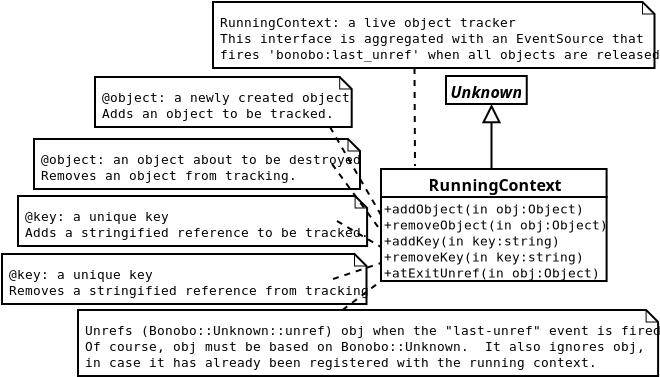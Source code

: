 <?xml version="1.0" encoding="UTF-8"?>
<dia:diagram xmlns:dia="http://www.lysator.liu.se/~alla/dia/"><dia:layer name="Fundo" visible="true"><dia:object type="UML - Class" version="0" id="O0"><dia:attribute name="obj_pos"><dia:point val="14.9,10.4"/></dia:attribute><dia:attribute name="obj_bb"><dia:rectangle val="14.85,10.35;26,16.05"/></dia:attribute><dia:attribute name="elem_corner"><dia:point val="14.9,10.4"/></dia:attribute><dia:attribute name="elem_width"><dia:real val="11.05"/></dia:attribute><dia:attribute name="elem_height"><dia:real val="5.6"/></dia:attribute><dia:attribute name="name"><dia:string>#RunningContext#</dia:string></dia:attribute><dia:attribute name="stereotype"><dia:string>##</dia:string></dia:attribute><dia:attribute name="comment"><dia:string>##</dia:string></dia:attribute><dia:attribute name="abstract"><dia:boolean val="false"/></dia:attribute><dia:attribute name="suppress_attributes"><dia:boolean val="false"/></dia:attribute><dia:attribute name="suppress_operations"><dia:boolean val="false"/></dia:attribute><dia:attribute name="visible_attributes"><dia:boolean val="false"/></dia:attribute><dia:attribute name="visible_operations"><dia:boolean val="true"/></dia:attribute><dia:attribute name="visible_comments"><dia:boolean val="false"/></dia:attribute><dia:attribute name="foreground_color"><dia:color val="#000000"/></dia:attribute><dia:attribute name="background_color"><dia:color val="#ffffff"/></dia:attribute><dia:attribute name="normal_font"><dia:font family="monospace" style="0" name="Courier"/></dia:attribute><dia:attribute name="abstract_font"><dia:font family="monospace" style="88" name="Courier"/></dia:attribute><dia:attribute name="polymorphic_font"><dia:font family="monospace" style="8" name="Courier"/></dia:attribute><dia:attribute name="classname_font"><dia:font family="sans" style="80" name="Courier"/></dia:attribute><dia:attribute name="abstract_classname_font"><dia:font family="sans" style="88" name="Courier"/></dia:attribute><dia:attribute name="comment_font"><dia:font family="sans" style="8" name="Courier"/></dia:attribute><dia:attribute name="font_height"><dia:real val="0.8"/></dia:attribute><dia:attribute name="polymorphic_font_height"><dia:real val="0.8"/></dia:attribute><dia:attribute name="abstract_font_height"><dia:real val="0.8"/></dia:attribute><dia:attribute name="classname_font_height"><dia:real val="1"/></dia:attribute><dia:attribute name="abstract_classname_font_height"><dia:real val="1"/></dia:attribute><dia:attribute name="comment_font_height"><dia:real val="1"/></dia:attribute><dia:attribute name="attributes"/><dia:attribute name="operations"><dia:composite type="umloperation"><dia:attribute name="name"><dia:string>#addObject#</dia:string></dia:attribute><dia:attribute name="stereotype"><dia:string>##</dia:string></dia:attribute><dia:attribute name="type"><dia:string>##</dia:string></dia:attribute><dia:attribute name="visibility"><dia:enum val="0"/></dia:attribute><dia:attribute name="comment"><dia:string>##</dia:string></dia:attribute><dia:attribute name="abstract"><dia:boolean val="false"/></dia:attribute><dia:attribute name="inheritance_type"><dia:enum val="2"/></dia:attribute><dia:attribute name="query"><dia:boolean val="false"/></dia:attribute><dia:attribute name="class_scope"><dia:boolean val="false"/></dia:attribute><dia:attribute name="parameters"><dia:composite type="umlparameter"><dia:attribute name="name"><dia:string>#obj#</dia:string></dia:attribute><dia:attribute name="type"><dia:string>#Object#</dia:string></dia:attribute><dia:attribute name="value"><dia:string>##</dia:string></dia:attribute><dia:attribute name="comment"><dia:string>##</dia:string></dia:attribute><dia:attribute name="kind"><dia:enum val="1"/></dia:attribute></dia:composite></dia:attribute></dia:composite><dia:composite type="umloperation"><dia:attribute name="name"><dia:string>#removeObject#</dia:string></dia:attribute><dia:attribute name="stereotype"><dia:string>##</dia:string></dia:attribute><dia:attribute name="type"><dia:string>##</dia:string></dia:attribute><dia:attribute name="visibility"><dia:enum val="0"/></dia:attribute><dia:attribute name="comment"><dia:string>##</dia:string></dia:attribute><dia:attribute name="abstract"><dia:boolean val="false"/></dia:attribute><dia:attribute name="inheritance_type"><dia:enum val="2"/></dia:attribute><dia:attribute name="query"><dia:boolean val="false"/></dia:attribute><dia:attribute name="class_scope"><dia:boolean val="false"/></dia:attribute><dia:attribute name="parameters"><dia:composite type="umlparameter"><dia:attribute name="name"><dia:string>#obj#</dia:string></dia:attribute><dia:attribute name="type"><dia:string>#Object#</dia:string></dia:attribute><dia:attribute name="value"><dia:string>##</dia:string></dia:attribute><dia:attribute name="comment"><dia:string>##</dia:string></dia:attribute><dia:attribute name="kind"><dia:enum val="1"/></dia:attribute></dia:composite></dia:attribute></dia:composite><dia:composite type="umloperation"><dia:attribute name="name"><dia:string>#addKey#</dia:string></dia:attribute><dia:attribute name="stereotype"><dia:string>##</dia:string></dia:attribute><dia:attribute name="type"><dia:string>##</dia:string></dia:attribute><dia:attribute name="visibility"><dia:enum val="0"/></dia:attribute><dia:attribute name="comment"><dia:string>##</dia:string></dia:attribute><dia:attribute name="abstract"><dia:boolean val="false"/></dia:attribute><dia:attribute name="inheritance_type"><dia:enum val="2"/></dia:attribute><dia:attribute name="query"><dia:boolean val="false"/></dia:attribute><dia:attribute name="class_scope"><dia:boolean val="false"/></dia:attribute><dia:attribute name="parameters"><dia:composite type="umlparameter"><dia:attribute name="name"><dia:string>#key#</dia:string></dia:attribute><dia:attribute name="type"><dia:string>#string#</dia:string></dia:attribute><dia:attribute name="value"><dia:string>##</dia:string></dia:attribute><dia:attribute name="comment"><dia:string>##</dia:string></dia:attribute><dia:attribute name="kind"><dia:enum val="1"/></dia:attribute></dia:composite></dia:attribute></dia:composite><dia:composite type="umloperation"><dia:attribute name="name"><dia:string>#removeKey#</dia:string></dia:attribute><dia:attribute name="stereotype"><dia:string>##</dia:string></dia:attribute><dia:attribute name="type"><dia:string>##</dia:string></dia:attribute><dia:attribute name="visibility"><dia:enum val="0"/></dia:attribute><dia:attribute name="comment"><dia:string>##</dia:string></dia:attribute><dia:attribute name="abstract"><dia:boolean val="false"/></dia:attribute><dia:attribute name="inheritance_type"><dia:enum val="2"/></dia:attribute><dia:attribute name="query"><dia:boolean val="false"/></dia:attribute><dia:attribute name="class_scope"><dia:boolean val="false"/></dia:attribute><dia:attribute name="parameters"><dia:composite type="umlparameter"><dia:attribute name="name"><dia:string>#key#</dia:string></dia:attribute><dia:attribute name="type"><dia:string>#string#</dia:string></dia:attribute><dia:attribute name="value"><dia:string>##</dia:string></dia:attribute><dia:attribute name="comment"><dia:string>##</dia:string></dia:attribute><dia:attribute name="kind"><dia:enum val="1"/></dia:attribute></dia:composite></dia:attribute></dia:composite><dia:composite type="umloperation"><dia:attribute name="name"><dia:string>#atExitUnref#</dia:string></dia:attribute><dia:attribute name="stereotype"><dia:string>##</dia:string></dia:attribute><dia:attribute name="type"><dia:string>##</dia:string></dia:attribute><dia:attribute name="visibility"><dia:enum val="0"/></dia:attribute><dia:attribute name="comment"><dia:string>##</dia:string></dia:attribute><dia:attribute name="abstract"><dia:boolean val="false"/></dia:attribute><dia:attribute name="inheritance_type"><dia:enum val="2"/></dia:attribute><dia:attribute name="query"><dia:boolean val="false"/></dia:attribute><dia:attribute name="class_scope"><dia:boolean val="false"/></dia:attribute><dia:attribute name="parameters"><dia:composite type="umlparameter"><dia:attribute name="name"><dia:string>#obj#</dia:string></dia:attribute><dia:attribute name="type"><dia:string>#Object#</dia:string></dia:attribute><dia:attribute name="value"><dia:string>##</dia:string></dia:attribute><dia:attribute name="comment"><dia:string>##</dia:string></dia:attribute><dia:attribute name="kind"><dia:enum val="1"/></dia:attribute></dia:composite></dia:attribute></dia:composite></dia:attribute><dia:attribute name="template"><dia:boolean val="false"/></dia:attribute><dia:attribute name="templates"/></dia:object><dia:object type="UML - Class" version="0" id="O1"><dia:attribute name="obj_pos"><dia:point val="18.15,5.75"/></dia:attribute><dia:attribute name="obj_bb"><dia:rectangle val="18.1,5.7;22.75,7.2"/></dia:attribute><dia:attribute name="elem_corner"><dia:point val="18.15,5.75"/></dia:attribute><dia:attribute name="elem_width"><dia:real val="4.55"/></dia:attribute><dia:attribute name="elem_height"><dia:real val="1.4"/></dia:attribute><dia:attribute name="name"><dia:string>#Unknown#</dia:string></dia:attribute><dia:attribute name="stereotype"><dia:string>##</dia:string></dia:attribute><dia:attribute name="comment"><dia:string>##</dia:string></dia:attribute><dia:attribute name="abstract"><dia:boolean val="true"/></dia:attribute><dia:attribute name="suppress_attributes"><dia:boolean val="false"/></dia:attribute><dia:attribute name="suppress_operations"><dia:boolean val="false"/></dia:attribute><dia:attribute name="visible_attributes"><dia:boolean val="false"/></dia:attribute><dia:attribute name="visible_operations"><dia:boolean val="false"/></dia:attribute><dia:attribute name="visible_comments"><dia:boolean val="false"/></dia:attribute><dia:attribute name="foreground_color"><dia:color val="#000000"/></dia:attribute><dia:attribute name="background_color"><dia:color val="#ffffff"/></dia:attribute><dia:attribute name="normal_font"><dia:font family="monospace" style="0" name="Courier"/></dia:attribute><dia:attribute name="abstract_font"><dia:font family="monospace" style="88" name="Courier"/></dia:attribute><dia:attribute name="polymorphic_font"><dia:font family="monospace" style="8" name="Courier"/></dia:attribute><dia:attribute name="classname_font"><dia:font family="sans" style="80" name="Courier"/></dia:attribute><dia:attribute name="abstract_classname_font"><dia:font family="sans" style="88" name="Courier"/></dia:attribute><dia:attribute name="comment_font"><dia:font family="sans" style="8" name="Courier"/></dia:attribute><dia:attribute name="font_height"><dia:real val="0.8"/></dia:attribute><dia:attribute name="polymorphic_font_height"><dia:real val="0.8"/></dia:attribute><dia:attribute name="abstract_font_height"><dia:real val="0.8"/></dia:attribute><dia:attribute name="classname_font_height"><dia:real val="1"/></dia:attribute><dia:attribute name="abstract_classname_font_height"><dia:real val="1"/></dia:attribute><dia:attribute name="comment_font_height"><dia:real val="1"/></dia:attribute><dia:attribute name="attributes"/><dia:attribute name="operations"/><dia:attribute name="template"><dia:boolean val="false"/></dia:attribute><dia:attribute name="templates"/></dia:object><dia:object type="UML - Generalization" version="0" id="O2"><dia:attribute name="obj_pos"><dia:point val="20.425,7.15"/></dia:attribute><dia:attribute name="obj_bb"><dia:rectangle val="19.575,7.1;21.275,10.45"/></dia:attribute><dia:attribute name="orth_points"><dia:point val="20.425,7.15"/><dia:point val="20.425,9.55"/><dia:point val="20.425,9.55"/><dia:point val="20.425,10.4"/></dia:attribute><dia:attribute name="orth_orient"><dia:enum val="1"/><dia:enum val="0"/><dia:enum val="1"/></dia:attribute><dia:attribute name="name"><dia:string>##</dia:string></dia:attribute><dia:attribute name="stereotype"><dia:string>##</dia:string></dia:attribute><dia:connections><dia:connection handle="0" to="O1" connection="6"/><dia:connection handle="1" to="O0" connection="1"/></dia:connections></dia:object><dia:object type="UML - Note" version="0" id="O3"><dia:attribute name="obj_pos"><dia:point val="6.5,2.05"/></dia:attribute><dia:attribute name="obj_bb"><dia:rectangle val="6.45,2;26.7,5.4"/></dia:attribute><dia:attribute name="elem_corner"><dia:point val="6.5,2.05"/></dia:attribute><dia:attribute name="elem_width"><dia:real val="20.15"/></dia:attribute><dia:attribute name="elem_height"><dia:real val="3.3"/></dia:attribute><dia:attribute name="text"><dia:composite type="text"><dia:attribute name="string"><dia:string>#RunningContext: a live object tracker
This interface is aggregated with an EventSource that
fires 'bonobo:last_unref' when all objects are released#</dia:string></dia:attribute><dia:attribute name="font"><dia:font family="monospace" style="0" name="Courier"/></dia:attribute><dia:attribute name="height"><dia:real val="0.8"/></dia:attribute><dia:attribute name="pos"><dia:point val="6.85,3.35"/></dia:attribute><dia:attribute name="color"><dia:color val="#000000"/></dia:attribute><dia:attribute name="alignment"><dia:enum val="0"/></dia:attribute></dia:composite></dia:attribute></dia:object><dia:object type="Standard - Line" version="0" id="O4"><dia:attribute name="obj_pos"><dia:point val="16.575,5.35"/></dia:attribute><dia:attribute name="obj_bb"><dia:rectangle val="16.525,5.3;16.65,10.3"/></dia:attribute><dia:attribute name="conn_endpoints"><dia:point val="16.575,5.35"/><dia:point val="16.6,10.25"/></dia:attribute><dia:attribute name="numcp"><dia:int val="1"/></dia:attribute><dia:attribute name="line_style"><dia:enum val="1"/></dia:attribute><dia:attribute name="dashlength"><dia:real val="0.3"/></dia:attribute><dia:connections><dia:connection handle="0" to="O3" connection="6"/></dia:connections></dia:object><dia:object type="UML - Note" version="0" id="O5"><dia:attribute name="obj_pos"><dia:point val="0.6,5.8"/></dia:attribute><dia:attribute name="obj_bb"><dia:rectangle val="0.55,5.75;12.4,8.35"/></dia:attribute><dia:attribute name="elem_corner"><dia:point val="0.6,5.8"/></dia:attribute><dia:attribute name="elem_width"><dia:real val="11.75"/></dia:attribute><dia:attribute name="elem_height"><dia:real val="2.5"/></dia:attribute><dia:attribute name="text"><dia:composite type="text"><dia:attribute name="string"><dia:string>#@object: a newly created object
Adds an object to be tracked.#</dia:string></dia:attribute><dia:attribute name="font"><dia:font family="monospace" style="0" name="Courier"/></dia:attribute><dia:attribute name="height"><dia:real val="0.8"/></dia:attribute><dia:attribute name="pos"><dia:point val="0.95,7.1"/></dia:attribute><dia:attribute name="color"><dia:color val="#000000"/></dia:attribute><dia:attribute name="alignment"><dia:enum val="0"/></dia:attribute></dia:composite></dia:attribute></dia:object><dia:object type="UML - Note" version="0" id="O6"><dia:attribute name="obj_pos"><dia:point val="-2.45,8.9"/></dia:attribute><dia:attribute name="obj_bb"><dia:rectangle val="-2.5,8.85;12.5,11.45"/></dia:attribute><dia:attribute name="elem_corner"><dia:point val="-2.45,8.9"/></dia:attribute><dia:attribute name="elem_width"><dia:real val="14.9"/></dia:attribute><dia:attribute name="elem_height"><dia:real val="2.5"/></dia:attribute><dia:attribute name="text"><dia:composite type="text"><dia:attribute name="string"><dia:string>#@object: an object about to be destroyed
Removes an object from tracking.#</dia:string></dia:attribute><dia:attribute name="font"><dia:font family="monospace" style="0" name="Courier"/></dia:attribute><dia:attribute name="height"><dia:real val="0.8"/></dia:attribute><dia:attribute name="pos"><dia:point val="-2.1,10.2"/></dia:attribute><dia:attribute name="color"><dia:color val="#000000"/></dia:attribute><dia:attribute name="alignment"><dia:enum val="0"/></dia:attribute></dia:composite></dia:attribute></dia:object><dia:object type="UML - Note" version="0" id="O7"><dia:attribute name="obj_pos"><dia:point val="-3.25,11.75"/></dia:attribute><dia:attribute name="obj_bb"><dia:rectangle val="-3.3,11.7;12.75,14.3"/></dia:attribute><dia:attribute name="elem_corner"><dia:point val="-3.25,11.75"/></dia:attribute><dia:attribute name="elem_width"><dia:real val="15.95"/></dia:attribute><dia:attribute name="elem_height"><dia:real val="2.5"/></dia:attribute><dia:attribute name="text"><dia:composite type="text"><dia:attribute name="string"><dia:string>#@key: a unique key
Adds a stringified reference to be tracked.#</dia:string></dia:attribute><dia:attribute name="font"><dia:font family="monospace" style="0" name="Courier"/></dia:attribute><dia:attribute name="height"><dia:real val="0.8"/></dia:attribute><dia:attribute name="pos"><dia:point val="-2.9,13.05"/></dia:attribute><dia:attribute name="color"><dia:color val="#000000"/></dia:attribute><dia:attribute name="alignment"><dia:enum val="0"/></dia:attribute></dia:composite></dia:attribute></dia:object><dia:object type="UML - Note" version="0" id="O8"><dia:attribute name="obj_pos"><dia:point val="-4.05,14.65"/></dia:attribute><dia:attribute name="obj_bb"><dia:rectangle val="-4.1,14.6;12.55,17.2"/></dia:attribute><dia:attribute name="elem_corner"><dia:point val="-4.05,14.65"/></dia:attribute><dia:attribute name="elem_width"><dia:real val="16.55"/></dia:attribute><dia:attribute name="elem_height"><dia:real val="2.5"/></dia:attribute><dia:attribute name="text"><dia:composite type="text"><dia:attribute name="string"><dia:string>#@key: a unique key
Removes a stringified reference from tracking#</dia:string></dia:attribute><dia:attribute name="font"><dia:font family="monospace" style="0" name="Courier"/></dia:attribute><dia:attribute name="height"><dia:real val="0.8"/></dia:attribute><dia:attribute name="pos"><dia:point val="-3.7,15.95"/></dia:attribute><dia:attribute name="color"><dia:color val="#000000"/></dia:attribute><dia:attribute name="alignment"><dia:enum val="0"/></dia:attribute></dia:composite></dia:attribute></dia:object><dia:object type="UML - Note" version="0" id="O9"><dia:attribute name="obj_pos"><dia:point val="-0.25,17.45"/></dia:attribute><dia:attribute name="obj_bb"><dia:rectangle val="-0.3,17.4;26.25,20.8"/></dia:attribute><dia:attribute name="elem_corner"><dia:point val="-0.25,17.45"/></dia:attribute><dia:attribute name="elem_width"><dia:real val="26.45"/></dia:attribute><dia:attribute name="elem_height"><dia:real val="3.3"/></dia:attribute><dia:attribute name="text"><dia:composite type="text"><dia:attribute name="string"><dia:string>#Unrefs (Bonobo::Unknown::unref) obj when the &quot;last-unref&quot; event is fired.
Of course, obj must be based on Bonobo::Unknown.  It also ignores obj,
in case it has already been registered with the running context.#</dia:string></dia:attribute><dia:attribute name="font"><dia:font family="monospace" style="0" name="Courier"/></dia:attribute><dia:attribute name="height"><dia:real val="0.8"/></dia:attribute><dia:attribute name="pos"><dia:point val="0.1,18.75"/></dia:attribute><dia:attribute name="color"><dia:color val="#000000"/></dia:attribute><dia:attribute name="alignment"><dia:enum val="0"/></dia:attribute></dia:composite></dia:attribute></dia:object><dia:object type="Standard - Line" version="0" id="O10"><dia:attribute name="obj_pos"><dia:point val="12.35,8.3"/></dia:attribute><dia:attribute name="obj_bb"><dia:rectangle val="12.282,8.232;14.968,12.768"/></dia:attribute><dia:attribute name="conn_endpoints"><dia:point val="12.35,8.3"/><dia:point val="14.9,12.7"/></dia:attribute><dia:attribute name="numcp"><dia:int val="1"/></dia:attribute><dia:attribute name="line_style"><dia:enum val="1"/></dia:attribute><dia:attribute name="dashlength"><dia:real val="0.3"/></dia:attribute><dia:connections><dia:connection handle="0" to="O5" connection="7"/><dia:connection handle="1" to="O0" connection="8"/></dia:connections></dia:object><dia:object type="Standard - Line" version="0" id="O11"><dia:attribute name="obj_pos"><dia:point val="12.45,10.15"/></dia:attribute><dia:attribute name="obj_bb"><dia:rectangle val="12.38,10.08;14.97,13.57"/></dia:attribute><dia:attribute name="conn_endpoints"><dia:point val="12.45,10.15"/><dia:point val="14.9,13.5"/></dia:attribute><dia:attribute name="numcp"><dia:int val="1"/></dia:attribute><dia:attribute name="line_style"><dia:enum val="1"/></dia:attribute><dia:attribute name="dashlength"><dia:real val="0.3"/></dia:attribute><dia:connections><dia:connection handle="0" to="O6" connection="4"/><dia:connection handle="1" to="O0" connection="10"/></dia:connections></dia:object><dia:object type="Standard - Line" version="0" id="O12"><dia:attribute name="obj_pos"><dia:point val="12.7,13"/></dia:attribute><dia:attribute name="obj_bb"><dia:rectangle val="12.632,12.931;14.969,14.368"/></dia:attribute><dia:attribute name="conn_endpoints"><dia:point val="12.7,13"/><dia:point val="14.9,14.3"/></dia:attribute><dia:attribute name="numcp"><dia:int val="1"/></dia:attribute><dia:attribute name="line_style"><dia:enum val="1"/></dia:attribute><dia:attribute name="dashlength"><dia:real val="0.3"/></dia:attribute><dia:connections><dia:connection handle="0" to="O7" connection="4"/><dia:connection handle="1" to="O0" connection="12"/></dia:connections></dia:object><dia:object type="Standard - Line" version="0" id="O13"><dia:attribute name="obj_pos"><dia:point val="12.5,15.9"/></dia:attribute><dia:attribute name="obj_bb"><dia:rectangle val="12.437,15.037;14.963,15.963"/></dia:attribute><dia:attribute name="conn_endpoints"><dia:point val="12.5,15.9"/><dia:point val="14.9,15.1"/></dia:attribute><dia:attribute name="numcp"><dia:int val="1"/></dia:attribute><dia:attribute name="line_style"><dia:enum val="1"/></dia:attribute><dia:attribute name="dashlength"><dia:real val="0.3"/></dia:attribute><dia:connections><dia:connection handle="0" to="O8" connection="4"/><dia:connection handle="1" to="O0" connection="14"/></dia:connections></dia:object><dia:object type="Standard - Line" version="0" id="O14"><dia:attribute name="obj_pos"><dia:point val="12.975,17.45"/></dia:attribute><dia:attribute name="obj_bb"><dia:rectangle val="12.905,15.93;14.97,17.52"/></dia:attribute><dia:attribute name="conn_endpoints"><dia:point val="12.975,17.45"/><dia:point val="14.9,16"/></dia:attribute><dia:attribute name="numcp"><dia:int val="1"/></dia:attribute><dia:attribute name="line_style"><dia:enum val="1"/></dia:attribute><dia:attribute name="dashlength"><dia:real val="0.3"/></dia:attribute><dia:connections><dia:connection handle="0" to="O9" connection="1"/><dia:connection handle="1" to="O0" connection="5"/></dia:connections></dia:object></dia:layer></dia:diagram>

